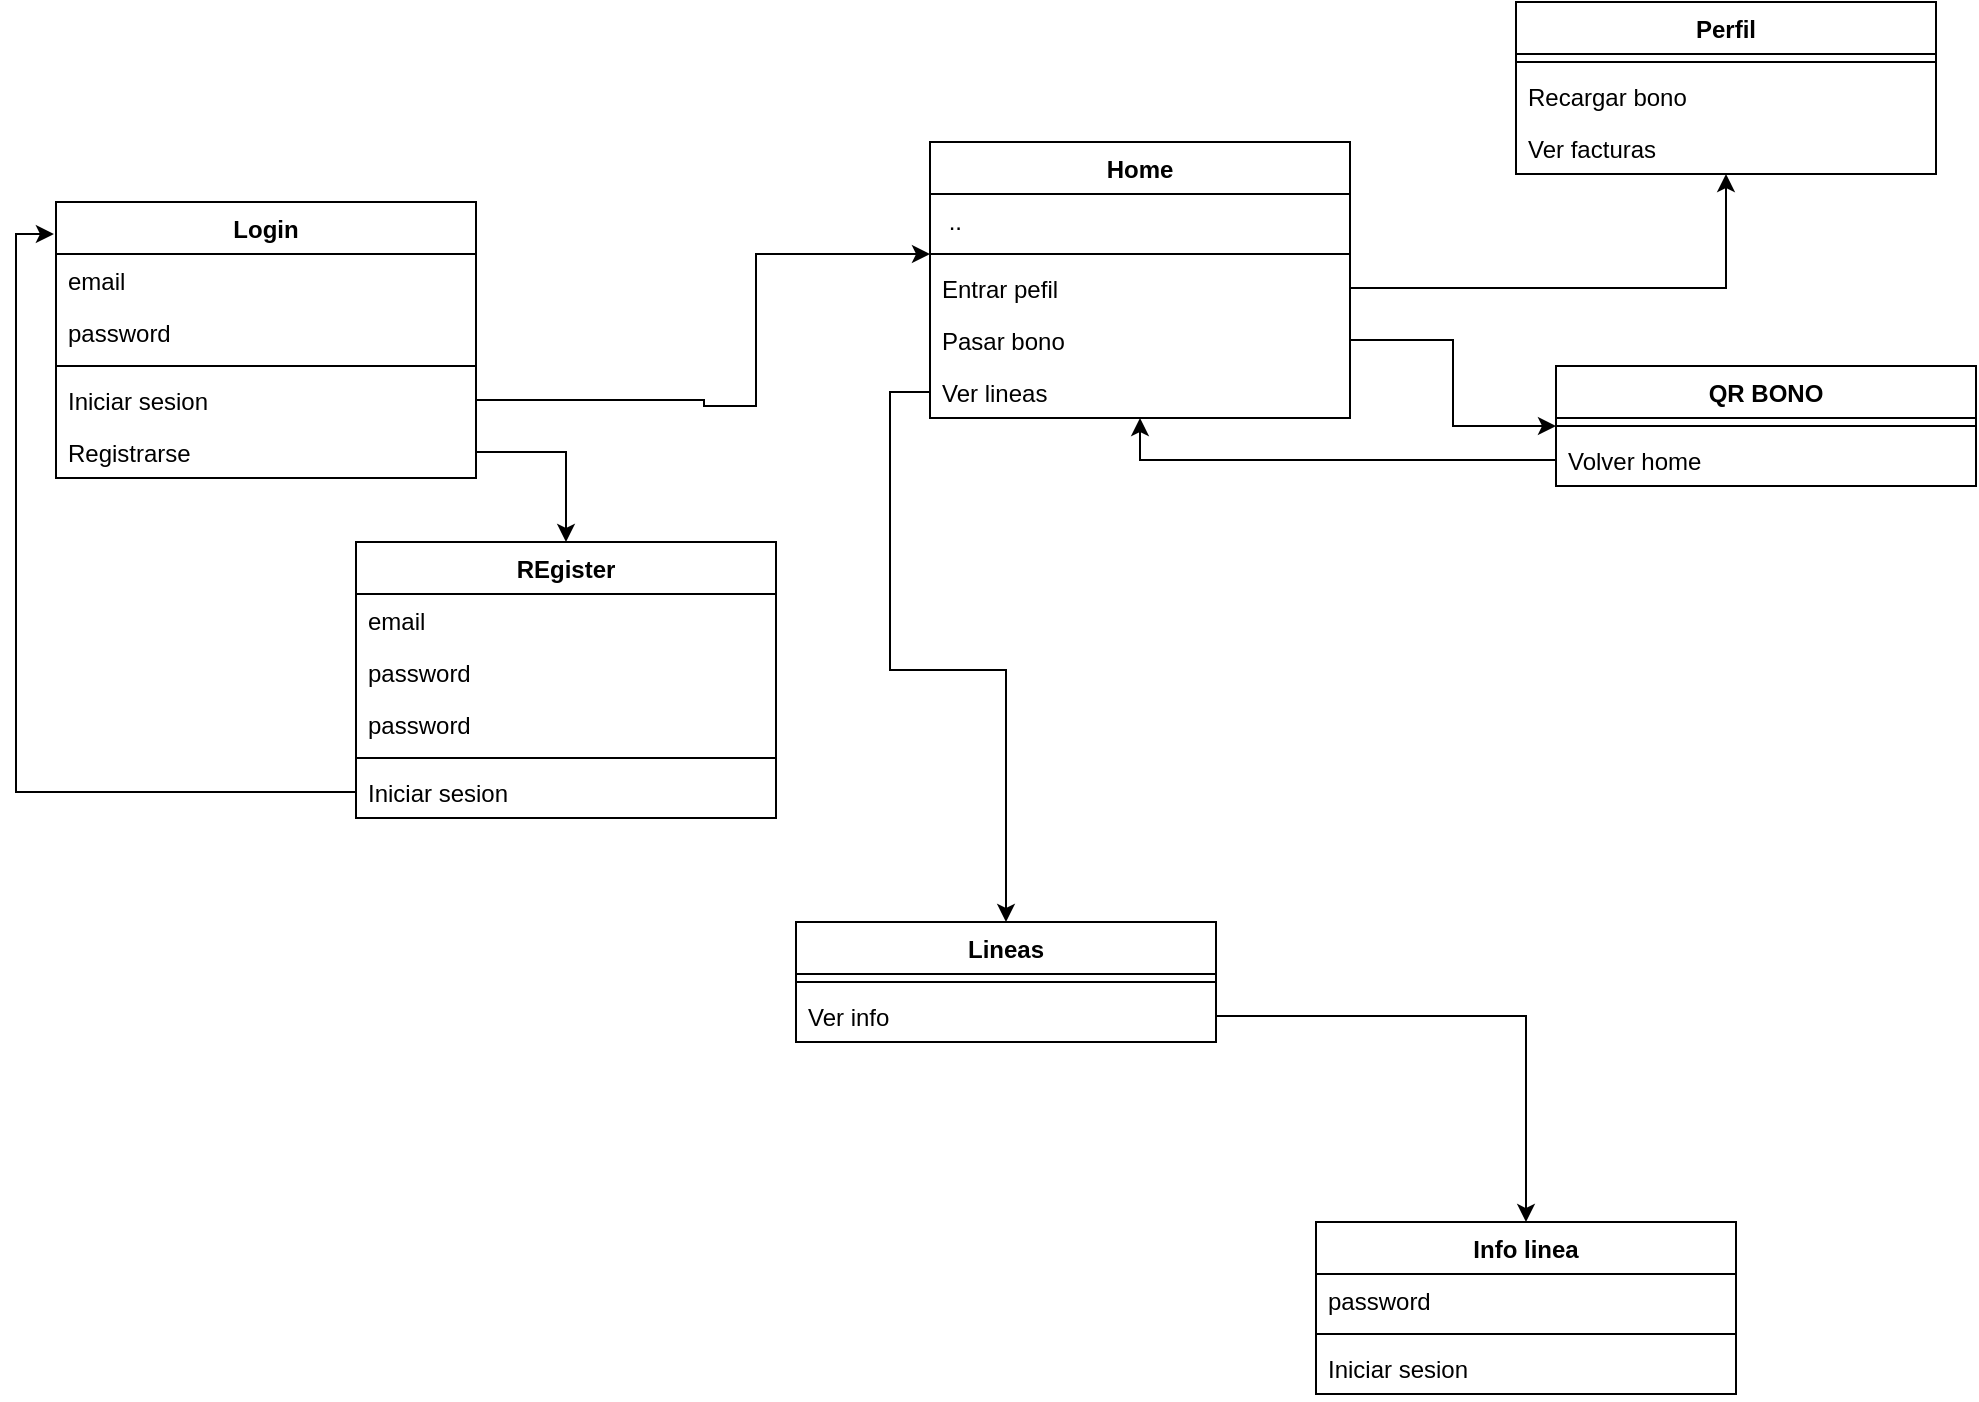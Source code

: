 <mxfile version="21.8.0" type="github">
  <diagram name="Página-1" id="jf259fgjOjg_yHpygnGp">
    <mxGraphModel dx="1434" dy="773" grid="1" gridSize="10" guides="1" tooltips="1" connect="1" arrows="1" fold="1" page="1" pageScale="1" pageWidth="827" pageHeight="1169" math="0" shadow="0">
      <root>
        <mxCell id="0" />
        <mxCell id="1" parent="0" />
        <mxCell id="NLLJ3BhemirPSIUYPXcM-1" value="Login" style="swimlane;fontStyle=1;align=center;verticalAlign=top;childLayout=stackLayout;horizontal=1;startSize=26;horizontalStack=0;resizeParent=1;resizeParentMax=0;resizeLast=0;collapsible=1;marginBottom=0;whiteSpace=wrap;html=1;" vertex="1" parent="1">
          <mxGeometry x="180" y="170" width="210" height="138" as="geometry" />
        </mxCell>
        <mxCell id="NLLJ3BhemirPSIUYPXcM-2" value="email" style="text;strokeColor=none;fillColor=none;align=left;verticalAlign=top;spacingLeft=4;spacingRight=4;overflow=hidden;rotatable=0;points=[[0,0.5],[1,0.5]];portConstraint=eastwest;whiteSpace=wrap;html=1;" vertex="1" parent="NLLJ3BhemirPSIUYPXcM-1">
          <mxGeometry y="26" width="210" height="26" as="geometry" />
        </mxCell>
        <mxCell id="NLLJ3BhemirPSIUYPXcM-5" value="password" style="text;strokeColor=none;fillColor=none;align=left;verticalAlign=top;spacingLeft=4;spacingRight=4;overflow=hidden;rotatable=0;points=[[0,0.5],[1,0.5]];portConstraint=eastwest;whiteSpace=wrap;html=1;" vertex="1" parent="NLLJ3BhemirPSIUYPXcM-1">
          <mxGeometry y="52" width="210" height="26" as="geometry" />
        </mxCell>
        <mxCell id="NLLJ3BhemirPSIUYPXcM-3" value="" style="line;strokeWidth=1;fillColor=none;align=left;verticalAlign=middle;spacingTop=-1;spacingLeft=3;spacingRight=3;rotatable=0;labelPosition=right;points=[];portConstraint=eastwest;strokeColor=inherit;" vertex="1" parent="NLLJ3BhemirPSIUYPXcM-1">
          <mxGeometry y="78" width="210" height="8" as="geometry" />
        </mxCell>
        <mxCell id="NLLJ3BhemirPSIUYPXcM-4" value="Iniciar sesion " style="text;strokeColor=none;fillColor=none;align=left;verticalAlign=top;spacingLeft=4;spacingRight=4;overflow=hidden;rotatable=0;points=[[0,0.5],[1,0.5]];portConstraint=eastwest;whiteSpace=wrap;html=1;" vertex="1" parent="NLLJ3BhemirPSIUYPXcM-1">
          <mxGeometry y="86" width="210" height="26" as="geometry" />
        </mxCell>
        <mxCell id="NLLJ3BhemirPSIUYPXcM-6" value="Registrarse" style="text;strokeColor=none;fillColor=none;align=left;verticalAlign=top;spacingLeft=4;spacingRight=4;overflow=hidden;rotatable=0;points=[[0,0.5],[1,0.5]];portConstraint=eastwest;whiteSpace=wrap;html=1;" vertex="1" parent="NLLJ3BhemirPSIUYPXcM-1">
          <mxGeometry y="112" width="210" height="26" as="geometry" />
        </mxCell>
        <mxCell id="NLLJ3BhemirPSIUYPXcM-7" value="REgister" style="swimlane;fontStyle=1;align=center;verticalAlign=top;childLayout=stackLayout;horizontal=1;startSize=26;horizontalStack=0;resizeParent=1;resizeParentMax=0;resizeLast=0;collapsible=1;marginBottom=0;whiteSpace=wrap;html=1;" vertex="1" parent="1">
          <mxGeometry x="330" y="340" width="210" height="138" as="geometry" />
        </mxCell>
        <mxCell id="NLLJ3BhemirPSIUYPXcM-8" value="email" style="text;strokeColor=none;fillColor=none;align=left;verticalAlign=top;spacingLeft=4;spacingRight=4;overflow=hidden;rotatable=0;points=[[0,0.5],[1,0.5]];portConstraint=eastwest;whiteSpace=wrap;html=1;" vertex="1" parent="NLLJ3BhemirPSIUYPXcM-7">
          <mxGeometry y="26" width="210" height="26" as="geometry" />
        </mxCell>
        <mxCell id="NLLJ3BhemirPSIUYPXcM-9" value="password" style="text;strokeColor=none;fillColor=none;align=left;verticalAlign=top;spacingLeft=4;spacingRight=4;overflow=hidden;rotatable=0;points=[[0,0.5],[1,0.5]];portConstraint=eastwest;whiteSpace=wrap;html=1;" vertex="1" parent="NLLJ3BhemirPSIUYPXcM-7">
          <mxGeometry y="52" width="210" height="26" as="geometry" />
        </mxCell>
        <mxCell id="NLLJ3BhemirPSIUYPXcM-14" value="password" style="text;strokeColor=none;fillColor=none;align=left;verticalAlign=top;spacingLeft=4;spacingRight=4;overflow=hidden;rotatable=0;points=[[0,0.5],[1,0.5]];portConstraint=eastwest;whiteSpace=wrap;html=1;" vertex="1" parent="NLLJ3BhemirPSIUYPXcM-7">
          <mxGeometry y="78" width="210" height="26" as="geometry" />
        </mxCell>
        <mxCell id="NLLJ3BhemirPSIUYPXcM-10" value="" style="line;strokeWidth=1;fillColor=none;align=left;verticalAlign=middle;spacingTop=-1;spacingLeft=3;spacingRight=3;rotatable=0;labelPosition=right;points=[];portConstraint=eastwest;strokeColor=inherit;" vertex="1" parent="NLLJ3BhemirPSIUYPXcM-7">
          <mxGeometry y="104" width="210" height="8" as="geometry" />
        </mxCell>
        <mxCell id="NLLJ3BhemirPSIUYPXcM-11" value="Iniciar sesion " style="text;strokeColor=none;fillColor=none;align=left;verticalAlign=top;spacingLeft=4;spacingRight=4;overflow=hidden;rotatable=0;points=[[0,0.5],[1,0.5]];portConstraint=eastwest;whiteSpace=wrap;html=1;" vertex="1" parent="NLLJ3BhemirPSIUYPXcM-7">
          <mxGeometry y="112" width="210" height="26" as="geometry" />
        </mxCell>
        <mxCell id="NLLJ3BhemirPSIUYPXcM-13" style="edgeStyle=orthogonalEdgeStyle;rounded=0;orthogonalLoop=1;jettySize=auto;html=1;" edge="1" parent="1" source="NLLJ3BhemirPSIUYPXcM-6" target="NLLJ3BhemirPSIUYPXcM-7">
          <mxGeometry relative="1" as="geometry" />
        </mxCell>
        <mxCell id="NLLJ3BhemirPSIUYPXcM-15" style="edgeStyle=orthogonalEdgeStyle;rounded=0;orthogonalLoop=1;jettySize=auto;html=1;entryX=-0.005;entryY=0.116;entryDx=0;entryDy=0;entryPerimeter=0;" edge="1" parent="1" source="NLLJ3BhemirPSIUYPXcM-11" target="NLLJ3BhemirPSIUYPXcM-1">
          <mxGeometry relative="1" as="geometry" />
        </mxCell>
        <mxCell id="NLLJ3BhemirPSIUYPXcM-16" value="Home" style="swimlane;fontStyle=1;align=center;verticalAlign=top;childLayout=stackLayout;horizontal=1;startSize=26;horizontalStack=0;resizeParent=1;resizeParentMax=0;resizeLast=0;collapsible=1;marginBottom=0;whiteSpace=wrap;html=1;" vertex="1" parent="1">
          <mxGeometry x="617" y="140" width="210" height="138" as="geometry" />
        </mxCell>
        <mxCell id="NLLJ3BhemirPSIUYPXcM-57" value="&lt;div&gt;&amp;nbsp;..&lt;/div&gt;&lt;div&gt;&lt;br&gt;&lt;/div&gt;" style="text;strokeColor=none;fillColor=none;align=left;verticalAlign=top;spacingLeft=4;spacingRight=4;overflow=hidden;rotatable=0;points=[[0,0.5],[1,0.5]];portConstraint=eastwest;whiteSpace=wrap;html=1;" vertex="1" parent="NLLJ3BhemirPSIUYPXcM-16">
          <mxGeometry y="26" width="210" height="26" as="geometry" />
        </mxCell>
        <mxCell id="NLLJ3BhemirPSIUYPXcM-20" value="" style="line;strokeWidth=1;fillColor=none;align=left;verticalAlign=middle;spacingTop=-1;spacingLeft=3;spacingRight=3;rotatable=0;labelPosition=right;points=[];portConstraint=eastwest;strokeColor=inherit;" vertex="1" parent="NLLJ3BhemirPSIUYPXcM-16">
          <mxGeometry y="52" width="210" height="8" as="geometry" />
        </mxCell>
        <mxCell id="NLLJ3BhemirPSIUYPXcM-21" value="Entrar pefil" style="text;strokeColor=none;fillColor=none;align=left;verticalAlign=top;spacingLeft=4;spacingRight=4;overflow=hidden;rotatable=0;points=[[0,0.5],[1,0.5]];portConstraint=eastwest;whiteSpace=wrap;html=1;" vertex="1" parent="NLLJ3BhemirPSIUYPXcM-16">
          <mxGeometry y="60" width="210" height="26" as="geometry" />
        </mxCell>
        <mxCell id="NLLJ3BhemirPSIUYPXcM-23" value="Pasar bono" style="text;strokeColor=none;fillColor=none;align=left;verticalAlign=top;spacingLeft=4;spacingRight=4;overflow=hidden;rotatable=0;points=[[0,0.5],[1,0.5]];portConstraint=eastwest;whiteSpace=wrap;html=1;" vertex="1" parent="NLLJ3BhemirPSIUYPXcM-16">
          <mxGeometry y="86" width="210" height="26" as="geometry" />
        </mxCell>
        <mxCell id="NLLJ3BhemirPSIUYPXcM-24" value="Ver lineas" style="text;strokeColor=none;fillColor=none;align=left;verticalAlign=top;spacingLeft=4;spacingRight=4;overflow=hidden;rotatable=0;points=[[0,0.5],[1,0.5]];portConstraint=eastwest;whiteSpace=wrap;html=1;" vertex="1" parent="NLLJ3BhemirPSIUYPXcM-16">
          <mxGeometry y="112" width="210" height="26" as="geometry" />
        </mxCell>
        <mxCell id="NLLJ3BhemirPSIUYPXcM-22" style="edgeStyle=orthogonalEdgeStyle;rounded=0;orthogonalLoop=1;jettySize=auto;html=1;" edge="1" parent="1" source="NLLJ3BhemirPSIUYPXcM-4" target="NLLJ3BhemirPSIUYPXcM-16">
          <mxGeometry relative="1" as="geometry">
            <Array as="points">
              <mxPoint x="504" y="269" />
              <mxPoint x="504" y="272" />
              <mxPoint x="530" y="272" />
              <mxPoint x="530" y="196" />
            </Array>
          </mxGeometry>
        </mxCell>
        <mxCell id="NLLJ3BhemirPSIUYPXcM-25" value="Perfil" style="swimlane;fontStyle=1;align=center;verticalAlign=top;childLayout=stackLayout;horizontal=1;startSize=26;horizontalStack=0;resizeParent=1;resizeParentMax=0;resizeLast=0;collapsible=1;marginBottom=0;whiteSpace=wrap;html=1;" vertex="1" parent="1">
          <mxGeometry x="910" y="70" width="210" height="86" as="geometry" />
        </mxCell>
        <mxCell id="NLLJ3BhemirPSIUYPXcM-29" value="" style="line;strokeWidth=1;fillColor=none;align=left;verticalAlign=middle;spacingTop=-1;spacingLeft=3;spacingRight=3;rotatable=0;labelPosition=right;points=[];portConstraint=eastwest;strokeColor=inherit;" vertex="1" parent="NLLJ3BhemirPSIUYPXcM-25">
          <mxGeometry y="26" width="210" height="8" as="geometry" />
        </mxCell>
        <mxCell id="NLLJ3BhemirPSIUYPXcM-30" value="Recargar bono" style="text;strokeColor=none;fillColor=none;align=left;verticalAlign=top;spacingLeft=4;spacingRight=4;overflow=hidden;rotatable=0;points=[[0,0.5],[1,0.5]];portConstraint=eastwest;whiteSpace=wrap;html=1;" vertex="1" parent="NLLJ3BhemirPSIUYPXcM-25">
          <mxGeometry y="34" width="210" height="26" as="geometry" />
        </mxCell>
        <mxCell id="NLLJ3BhemirPSIUYPXcM-32" value="Ver facturas" style="text;strokeColor=none;fillColor=none;align=left;verticalAlign=top;spacingLeft=4;spacingRight=4;overflow=hidden;rotatable=0;points=[[0,0.5],[1,0.5]];portConstraint=eastwest;whiteSpace=wrap;html=1;" vertex="1" parent="NLLJ3BhemirPSIUYPXcM-25">
          <mxGeometry y="60" width="210" height="26" as="geometry" />
        </mxCell>
        <mxCell id="NLLJ3BhemirPSIUYPXcM-31" style="edgeStyle=orthogonalEdgeStyle;rounded=0;orthogonalLoop=1;jettySize=auto;html=1;" edge="1" parent="1" source="NLLJ3BhemirPSIUYPXcM-21" target="NLLJ3BhemirPSIUYPXcM-25">
          <mxGeometry relative="1" as="geometry" />
        </mxCell>
        <mxCell id="NLLJ3BhemirPSIUYPXcM-34" value="QR BONO" style="swimlane;fontStyle=1;align=center;verticalAlign=top;childLayout=stackLayout;horizontal=1;startSize=26;horizontalStack=0;resizeParent=1;resizeParentMax=0;resizeLast=0;collapsible=1;marginBottom=0;whiteSpace=wrap;html=1;" vertex="1" parent="1">
          <mxGeometry x="930" y="252" width="210" height="60" as="geometry" />
        </mxCell>
        <mxCell id="NLLJ3BhemirPSIUYPXcM-38" value="" style="line;strokeWidth=1;fillColor=none;align=left;verticalAlign=middle;spacingTop=-1;spacingLeft=3;spacingRight=3;rotatable=0;labelPosition=right;points=[];portConstraint=eastwest;strokeColor=inherit;" vertex="1" parent="NLLJ3BhemirPSIUYPXcM-34">
          <mxGeometry y="26" width="210" height="8" as="geometry" />
        </mxCell>
        <mxCell id="NLLJ3BhemirPSIUYPXcM-39" value="Volver home" style="text;strokeColor=none;fillColor=none;align=left;verticalAlign=top;spacingLeft=4;spacingRight=4;overflow=hidden;rotatable=0;points=[[0,0.5],[1,0.5]];portConstraint=eastwest;whiteSpace=wrap;html=1;" vertex="1" parent="NLLJ3BhemirPSIUYPXcM-34">
          <mxGeometry y="34" width="210" height="26" as="geometry" />
        </mxCell>
        <mxCell id="NLLJ3BhemirPSIUYPXcM-40" style="edgeStyle=orthogonalEdgeStyle;rounded=0;orthogonalLoop=1;jettySize=auto;html=1;" edge="1" parent="1" source="NLLJ3BhemirPSIUYPXcM-23" target="NLLJ3BhemirPSIUYPXcM-34">
          <mxGeometry relative="1" as="geometry" />
        </mxCell>
        <mxCell id="NLLJ3BhemirPSIUYPXcM-41" value="Lineas" style="swimlane;fontStyle=1;align=center;verticalAlign=top;childLayout=stackLayout;horizontal=1;startSize=26;horizontalStack=0;resizeParent=1;resizeParentMax=0;resizeLast=0;collapsible=1;marginBottom=0;whiteSpace=wrap;html=1;" vertex="1" parent="1">
          <mxGeometry x="550" y="530" width="210" height="60" as="geometry" />
        </mxCell>
        <mxCell id="NLLJ3BhemirPSIUYPXcM-45" value="" style="line;strokeWidth=1;fillColor=none;align=left;verticalAlign=middle;spacingTop=-1;spacingLeft=3;spacingRight=3;rotatable=0;labelPosition=right;points=[];portConstraint=eastwest;strokeColor=inherit;" vertex="1" parent="NLLJ3BhemirPSIUYPXcM-41">
          <mxGeometry y="26" width="210" height="8" as="geometry" />
        </mxCell>
        <mxCell id="NLLJ3BhemirPSIUYPXcM-46" value="Ver info" style="text;strokeColor=none;fillColor=none;align=left;verticalAlign=top;spacingLeft=4;spacingRight=4;overflow=hidden;rotatable=0;points=[[0,0.5],[1,0.5]];portConstraint=eastwest;whiteSpace=wrap;html=1;" vertex="1" parent="NLLJ3BhemirPSIUYPXcM-41">
          <mxGeometry y="34" width="210" height="26" as="geometry" />
        </mxCell>
        <mxCell id="NLLJ3BhemirPSIUYPXcM-47" style="edgeStyle=orthogonalEdgeStyle;rounded=0;orthogonalLoop=1;jettySize=auto;html=1;" edge="1" parent="1" source="NLLJ3BhemirPSIUYPXcM-24" target="NLLJ3BhemirPSIUYPXcM-41">
          <mxGeometry relative="1" as="geometry" />
        </mxCell>
        <mxCell id="NLLJ3BhemirPSIUYPXcM-48" value="Info linea" style="swimlane;fontStyle=1;align=center;verticalAlign=top;childLayout=stackLayout;horizontal=1;startSize=26;horizontalStack=0;resizeParent=1;resizeParentMax=0;resizeLast=0;collapsible=1;marginBottom=0;whiteSpace=wrap;html=1;" vertex="1" parent="1">
          <mxGeometry x="810" y="680" width="210" height="86" as="geometry" />
        </mxCell>
        <mxCell id="NLLJ3BhemirPSIUYPXcM-50" value="password" style="text;strokeColor=none;fillColor=none;align=left;verticalAlign=top;spacingLeft=4;spacingRight=4;overflow=hidden;rotatable=0;points=[[0,0.5],[1,0.5]];portConstraint=eastwest;whiteSpace=wrap;html=1;" vertex="1" parent="NLLJ3BhemirPSIUYPXcM-48">
          <mxGeometry y="26" width="210" height="26" as="geometry" />
        </mxCell>
        <mxCell id="NLLJ3BhemirPSIUYPXcM-52" value="" style="line;strokeWidth=1;fillColor=none;align=left;verticalAlign=middle;spacingTop=-1;spacingLeft=3;spacingRight=3;rotatable=0;labelPosition=right;points=[];portConstraint=eastwest;strokeColor=inherit;" vertex="1" parent="NLLJ3BhemirPSIUYPXcM-48">
          <mxGeometry y="52" width="210" height="8" as="geometry" />
        </mxCell>
        <mxCell id="NLLJ3BhemirPSIUYPXcM-53" value="Iniciar sesion " style="text;strokeColor=none;fillColor=none;align=left;verticalAlign=top;spacingLeft=4;spacingRight=4;overflow=hidden;rotatable=0;points=[[0,0.5],[1,0.5]];portConstraint=eastwest;whiteSpace=wrap;html=1;" vertex="1" parent="NLLJ3BhemirPSIUYPXcM-48">
          <mxGeometry y="60" width="210" height="26" as="geometry" />
        </mxCell>
        <mxCell id="NLLJ3BhemirPSIUYPXcM-54" style="edgeStyle=orthogonalEdgeStyle;rounded=0;orthogonalLoop=1;jettySize=auto;html=1;" edge="1" parent="1" source="NLLJ3BhemirPSIUYPXcM-46" target="NLLJ3BhemirPSIUYPXcM-48">
          <mxGeometry relative="1" as="geometry" />
        </mxCell>
        <mxCell id="NLLJ3BhemirPSIUYPXcM-55" style="edgeStyle=orthogonalEdgeStyle;rounded=0;orthogonalLoop=1;jettySize=auto;html=1;" edge="1" parent="1" source="NLLJ3BhemirPSIUYPXcM-39" target="NLLJ3BhemirPSIUYPXcM-16">
          <mxGeometry relative="1" as="geometry" />
        </mxCell>
      </root>
    </mxGraphModel>
  </diagram>
</mxfile>
